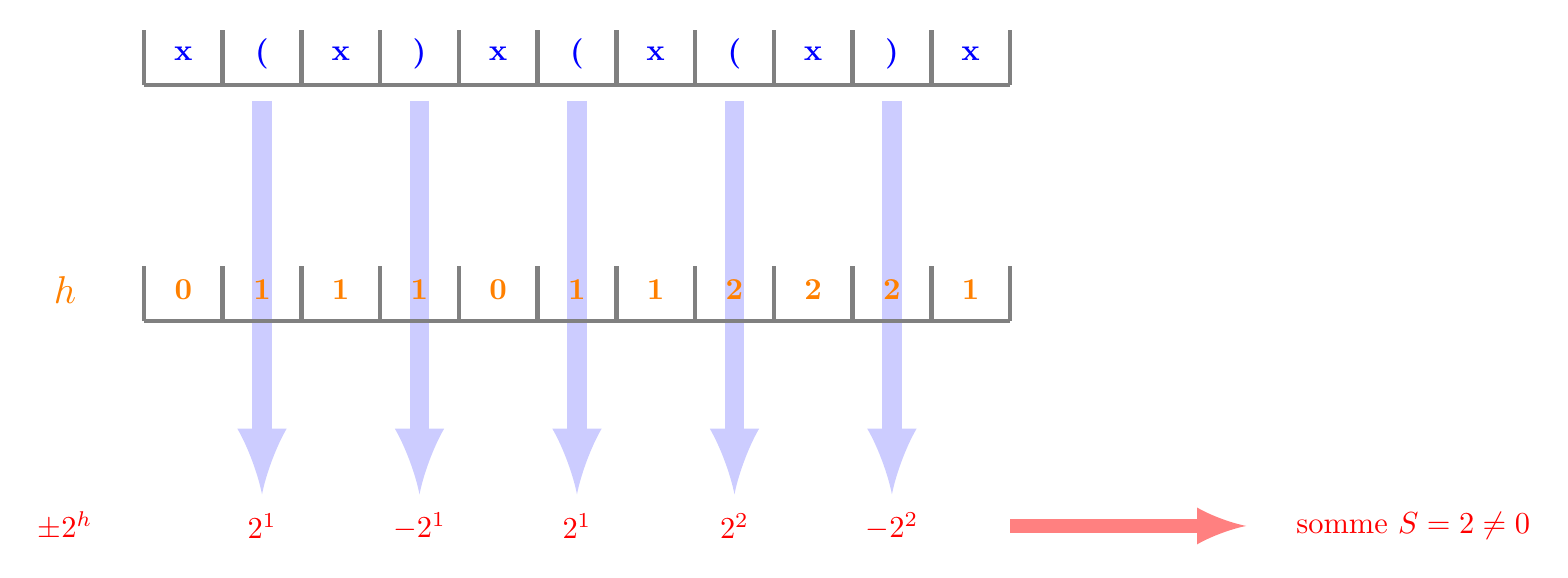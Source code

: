 \begin{tikzpicture}

\newcommand{\boites}[1]{
\draw[gray,ultra thick]  (0,0) -- ++ (#1,0);
 \foreach \i in {0,...,#1}{
\draw[gray,ultra thick]  (\i,0) -- ++ (0,0.7);
}; }


\begin{scope}
\boites{11};
 \foreach \i/\n in {0/x, 1/(, 2/x, 3/), 4/x, 5/(,6/x,7/(,8/x,9/),10/x}{
\node[blue,scale=1.1]  at (\i+0.5,0.4) {\bf \n};
};

% \draw[->,>=latex,thick] (2.5,-0.1) to[bend right]node[midway,left]{$+1$} ++(-0.5,-1) ;
% \draw[->,>=latex,thick] (5.5,-0.1) to[bend right]node[midway,left]{$+1$} ++(-0.5,-1) ;
% \draw[->,>=latex,thick] (9.5,-0.1) to[bend left]node[midway,right]{$-1$} ++(0.5,-1) ;
% \draw[->,>=latex,thick] (12.5,-0.1) to[bend left]node[midway,right]{$-1$} ++(0.5,-1) ;

\draw[->,>=latex,line width=7pt,blue!20] (1.5,-0.2) to ++(0,-5) ;
\draw[->,>=latex,line width=7pt,blue!20] (3.5,-0.2) to ++(0,-5) ;
\draw[->,>=latex,line width=7pt,blue!20] (5.5,-0.2) to ++(0,-5) ;
\draw[->,>=latex,line width=7pt,blue!20] (7.5,-0.2) to ++(0,-5) ;
\draw[->,>=latex,line width=7pt,blue!20] (9.5,-0.2) to ++(0,-5) ;
\end{scope}

\begin{scope}[yshift=-3cm]
\node[orange,scale=1.4] at (-1,0.4) {$h$};
\boites{11};
 \foreach \i/\n in {0/0, 1/1, 2/1, 3/1, 4/0, 5/1,6/1,7/2,8/2,9/2,10/1}{
\node[orange,scale=1.1]  at (\i+0.5,0.4) {\bf \n};
};
\end{scope}


\begin{scope}[yshift=-6cm]
\node[red,scale=1.1] at (-1,0.4) {$\pm 2^h$};
\draw[->,>=latex,line width=5pt,red!50] (11,0.4)--++(3,0);
\node[red,scale=1.1,right] at (14.5,0.4) {somme $S=2 \neq0$};
%\boites{15};
 \foreach \i/\n in {1/$2^1$, 3/$-2^1$,5/$2^1$, 7/$2^2$,9/$-2^2$}{
\node[red,scale=1.1]  at (\i+0.5,0.4) {\bf \n};
};
\end{scope}

\end{tikzpicture}  